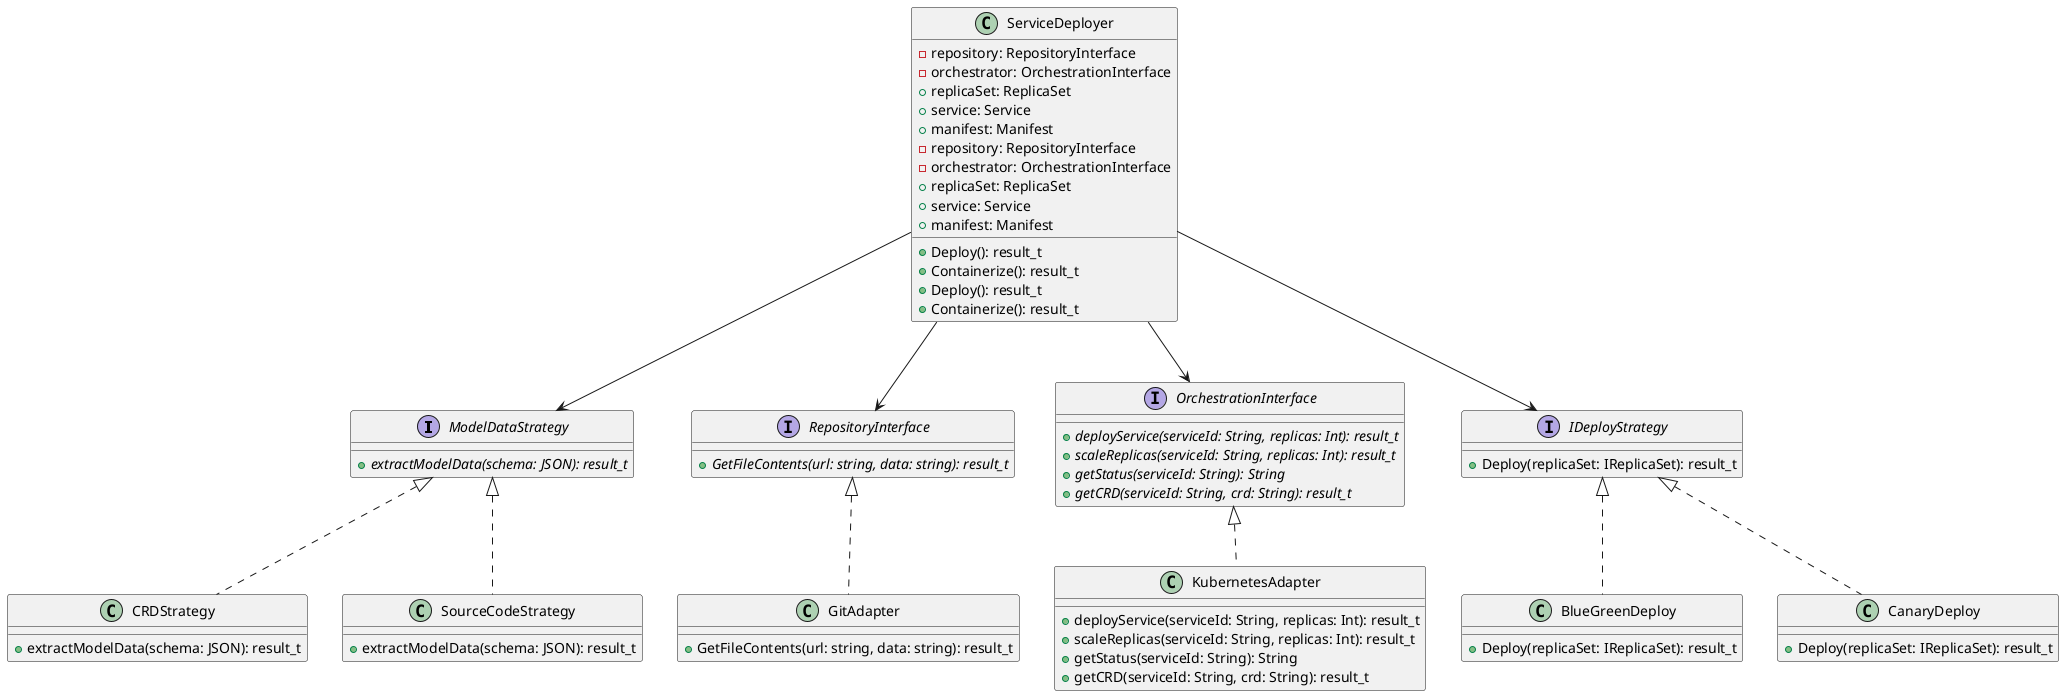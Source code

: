 @startuml
interface ModelDataStrategy {
  {abstract} +extractModelData(schema: JSON): result_t
}

class CRDStrategy implements ModelDataStrategy {
  +extractModelData(schema: JSON): result_t
}

class SourceCodeStrategy implements ModelDataStrategy {
  +extractModelData(schema: JSON): result_t
}

interface RepositoryInterface {
  {abstract} +GetFileContents(url: string, data: string): result_t
}

class GitAdapter implements RepositoryInterface {
  +GetFileContents(url: string, data: string): result_t
}

interface OrchestrationInterface {
  {abstract} +deployService(serviceId: String, replicas: Int): result_t
  {abstract} +scaleReplicas(serviceId: String, replicas: Int): result_t
  {abstract} +getStatus(serviceId: String): String
  {abstract} +getCRD(serviceId: String, crd: String): result_t
}

class KubernetesAdapter implements OrchestrationInterface {
  +deployService(serviceId: String, replicas: Int): result_t
  +scaleReplicas(serviceId: String, replicas: Int): result_t
  +getStatus(serviceId: String): String
  +getCRD(serviceId: String, crd: String): result_t
}

class ServiceDeployer {
  -repository: RepositoryInterface
  -orchestrator: OrchestrationInterface
  +replicaSet: ReplicaSet
  +service: Service
  +manifest: Manifest
  +Deploy(): result_t
  +Containerize(): result_t
}

ServiceDeployer --> RepositoryInterface
ServiceDeployer --> ModelDataStrategy
ServiceDeployer --> OrchestrationInterface

interface IDeployStrategy {
  +Deploy(replicaSet: IReplicaSet): result_t
}

class BlueGreenDeploy implements IDeployStrategy {
  +Deploy(replicaSet: IReplicaSet): result_t
}

class CanaryDeploy implements IDeployStrategy {
  +Deploy(replicaSet: IReplicaSet): result_t
}

class ServiceDeployer {
  -repository: RepositoryInterface
  -orchestrator: OrchestrationInterface
  +replicaSet: ReplicaSet
  +service: Service
  +manifest: Manifest
  +Deploy(): result_t
  +Containerize(): result_t
}

ServiceDeployer --> IDeployStrategy

@enduml

